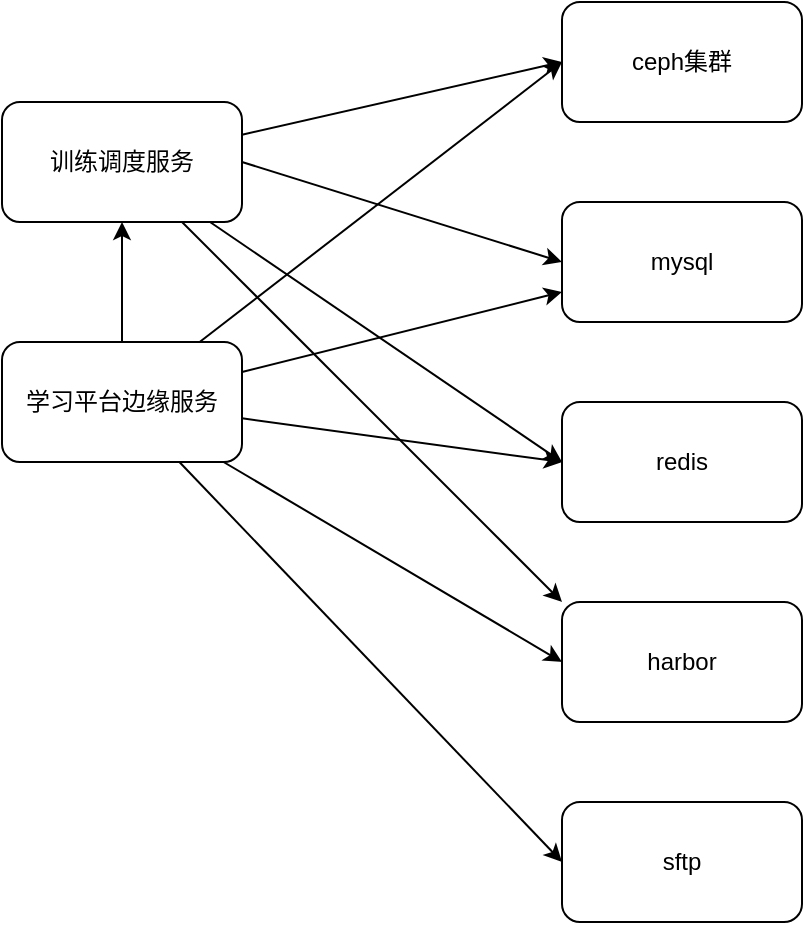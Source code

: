 <mxfile version="20.3.1" type="github">
  <diagram id="RpabkOD9WUKIw0q1IWUl" name="第 1 页">
    <mxGraphModel dx="1038" dy="556" grid="1" gridSize="10" guides="1" tooltips="1" connect="1" arrows="1" fold="1" page="1" pageScale="1" pageWidth="827" pageHeight="1169" math="0" shadow="0">
      <root>
        <mxCell id="0" />
        <mxCell id="1" parent="0" />
        <mxCell id="aXrzwZikzcOrv-6k9uI3-1" value="ceph集群" style="rounded=1;whiteSpace=wrap;html=1;" vertex="1" parent="1">
          <mxGeometry x="590" y="50" width="120" height="60" as="geometry" />
        </mxCell>
        <mxCell id="aXrzwZikzcOrv-6k9uI3-2" value="mysql" style="rounded=1;whiteSpace=wrap;html=1;" vertex="1" parent="1">
          <mxGeometry x="590" y="150" width="120" height="60" as="geometry" />
        </mxCell>
        <mxCell id="aXrzwZikzcOrv-6k9uI3-3" value="redis" style="rounded=1;whiteSpace=wrap;html=1;" vertex="1" parent="1">
          <mxGeometry x="590" y="250" width="120" height="60" as="geometry" />
        </mxCell>
        <mxCell id="aXrzwZikzcOrv-6k9uI3-4" value="sftp" style="rounded=1;whiteSpace=wrap;html=1;" vertex="1" parent="1">
          <mxGeometry x="590" y="450" width="120" height="60" as="geometry" />
        </mxCell>
        <mxCell id="aXrzwZikzcOrv-6k9uI3-5" value="harbor" style="rounded=1;whiteSpace=wrap;html=1;" vertex="1" parent="1">
          <mxGeometry x="590" y="350" width="120" height="60" as="geometry" />
        </mxCell>
        <mxCell id="aXrzwZikzcOrv-6k9uI3-9" style="rounded=0;orthogonalLoop=1;jettySize=auto;html=1;exitX=1;exitY=0.5;exitDx=0;exitDy=0;entryX=0;entryY=0.5;entryDx=0;entryDy=0;" edge="1" parent="1" source="aXrzwZikzcOrv-6k9uI3-7" target="aXrzwZikzcOrv-6k9uI3-2">
          <mxGeometry relative="1" as="geometry" />
        </mxCell>
        <mxCell id="aXrzwZikzcOrv-6k9uI3-10" style="edgeStyle=none;rounded=0;orthogonalLoop=1;jettySize=auto;html=1;entryX=0;entryY=0.5;entryDx=0;entryDy=0;" edge="1" parent="1" source="aXrzwZikzcOrv-6k9uI3-7" target="aXrzwZikzcOrv-6k9uI3-3">
          <mxGeometry relative="1" as="geometry" />
        </mxCell>
        <mxCell id="aXrzwZikzcOrv-6k9uI3-11" style="edgeStyle=none;rounded=0;orthogonalLoop=1;jettySize=auto;html=1;entryX=0;entryY=0.5;entryDx=0;entryDy=0;" edge="1" parent="1" source="aXrzwZikzcOrv-6k9uI3-7" target="aXrzwZikzcOrv-6k9uI3-1">
          <mxGeometry relative="1" as="geometry" />
        </mxCell>
        <mxCell id="aXrzwZikzcOrv-6k9uI3-17" style="edgeStyle=none;rounded=0;orthogonalLoop=1;jettySize=auto;html=1;entryX=0;entryY=0;entryDx=0;entryDy=0;" edge="1" parent="1" source="aXrzwZikzcOrv-6k9uI3-7" target="aXrzwZikzcOrv-6k9uI3-5">
          <mxGeometry relative="1" as="geometry" />
        </mxCell>
        <mxCell id="aXrzwZikzcOrv-6k9uI3-7" value="训练调度服务" style="rounded=1;whiteSpace=wrap;html=1;" vertex="1" parent="1">
          <mxGeometry x="310" y="100" width="120" height="60" as="geometry" />
        </mxCell>
        <mxCell id="aXrzwZikzcOrv-6k9uI3-12" style="edgeStyle=none;rounded=0;orthogonalLoop=1;jettySize=auto;html=1;entryX=0;entryY=0.5;entryDx=0;entryDy=0;" edge="1" parent="1" source="aXrzwZikzcOrv-6k9uI3-8" target="aXrzwZikzcOrv-6k9uI3-1">
          <mxGeometry relative="1" as="geometry" />
        </mxCell>
        <mxCell id="aXrzwZikzcOrv-6k9uI3-13" style="edgeStyle=none;rounded=0;orthogonalLoop=1;jettySize=auto;html=1;" edge="1" parent="1" source="aXrzwZikzcOrv-6k9uI3-8" target="aXrzwZikzcOrv-6k9uI3-2">
          <mxGeometry relative="1" as="geometry" />
        </mxCell>
        <mxCell id="aXrzwZikzcOrv-6k9uI3-14" style="edgeStyle=none;rounded=0;orthogonalLoop=1;jettySize=auto;html=1;entryX=0;entryY=0.5;entryDx=0;entryDy=0;" edge="1" parent="1" source="aXrzwZikzcOrv-6k9uI3-8" target="aXrzwZikzcOrv-6k9uI3-3">
          <mxGeometry relative="1" as="geometry" />
        </mxCell>
        <mxCell id="aXrzwZikzcOrv-6k9uI3-15" style="edgeStyle=none;rounded=0;orthogonalLoop=1;jettySize=auto;html=1;entryX=0;entryY=0.5;entryDx=0;entryDy=0;" edge="1" parent="1" source="aXrzwZikzcOrv-6k9uI3-8" target="aXrzwZikzcOrv-6k9uI3-5">
          <mxGeometry relative="1" as="geometry" />
        </mxCell>
        <mxCell id="aXrzwZikzcOrv-6k9uI3-16" style="edgeStyle=none;rounded=0;orthogonalLoop=1;jettySize=auto;html=1;entryX=0;entryY=0.5;entryDx=0;entryDy=0;" edge="1" parent="1" source="aXrzwZikzcOrv-6k9uI3-8" target="aXrzwZikzcOrv-6k9uI3-4">
          <mxGeometry relative="1" as="geometry" />
        </mxCell>
        <mxCell id="aXrzwZikzcOrv-6k9uI3-18" style="edgeStyle=none;rounded=0;orthogonalLoop=1;jettySize=auto;html=1;entryX=0.5;entryY=1;entryDx=0;entryDy=0;" edge="1" parent="1" source="aXrzwZikzcOrv-6k9uI3-8" target="aXrzwZikzcOrv-6k9uI3-7">
          <mxGeometry relative="1" as="geometry" />
        </mxCell>
        <mxCell id="aXrzwZikzcOrv-6k9uI3-8" value="学习平台边缘服务" style="rounded=1;whiteSpace=wrap;html=1;" vertex="1" parent="1">
          <mxGeometry x="310" y="220" width="120" height="60" as="geometry" />
        </mxCell>
      </root>
    </mxGraphModel>
  </diagram>
</mxfile>
